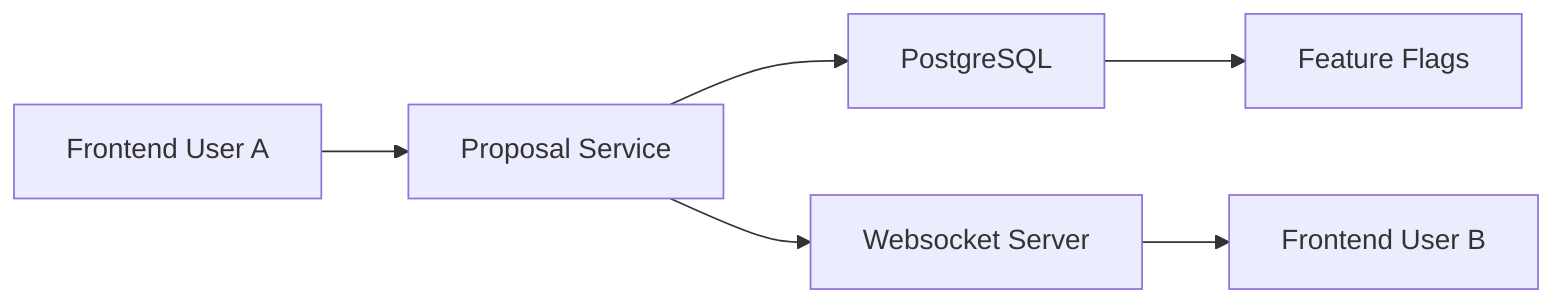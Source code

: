 flowchart LR
    FrontendA["Frontend User A"] --> ProposalService["Proposal Service"]
    ProposalService --> PostgreSQL
    ProposalService --> WebsocketServer["Websocket Server"]
    PostgreSQL --> FeatureFlags["Feature Flags"]
    WebsocketServer --> FrontendB["Frontend User B"]